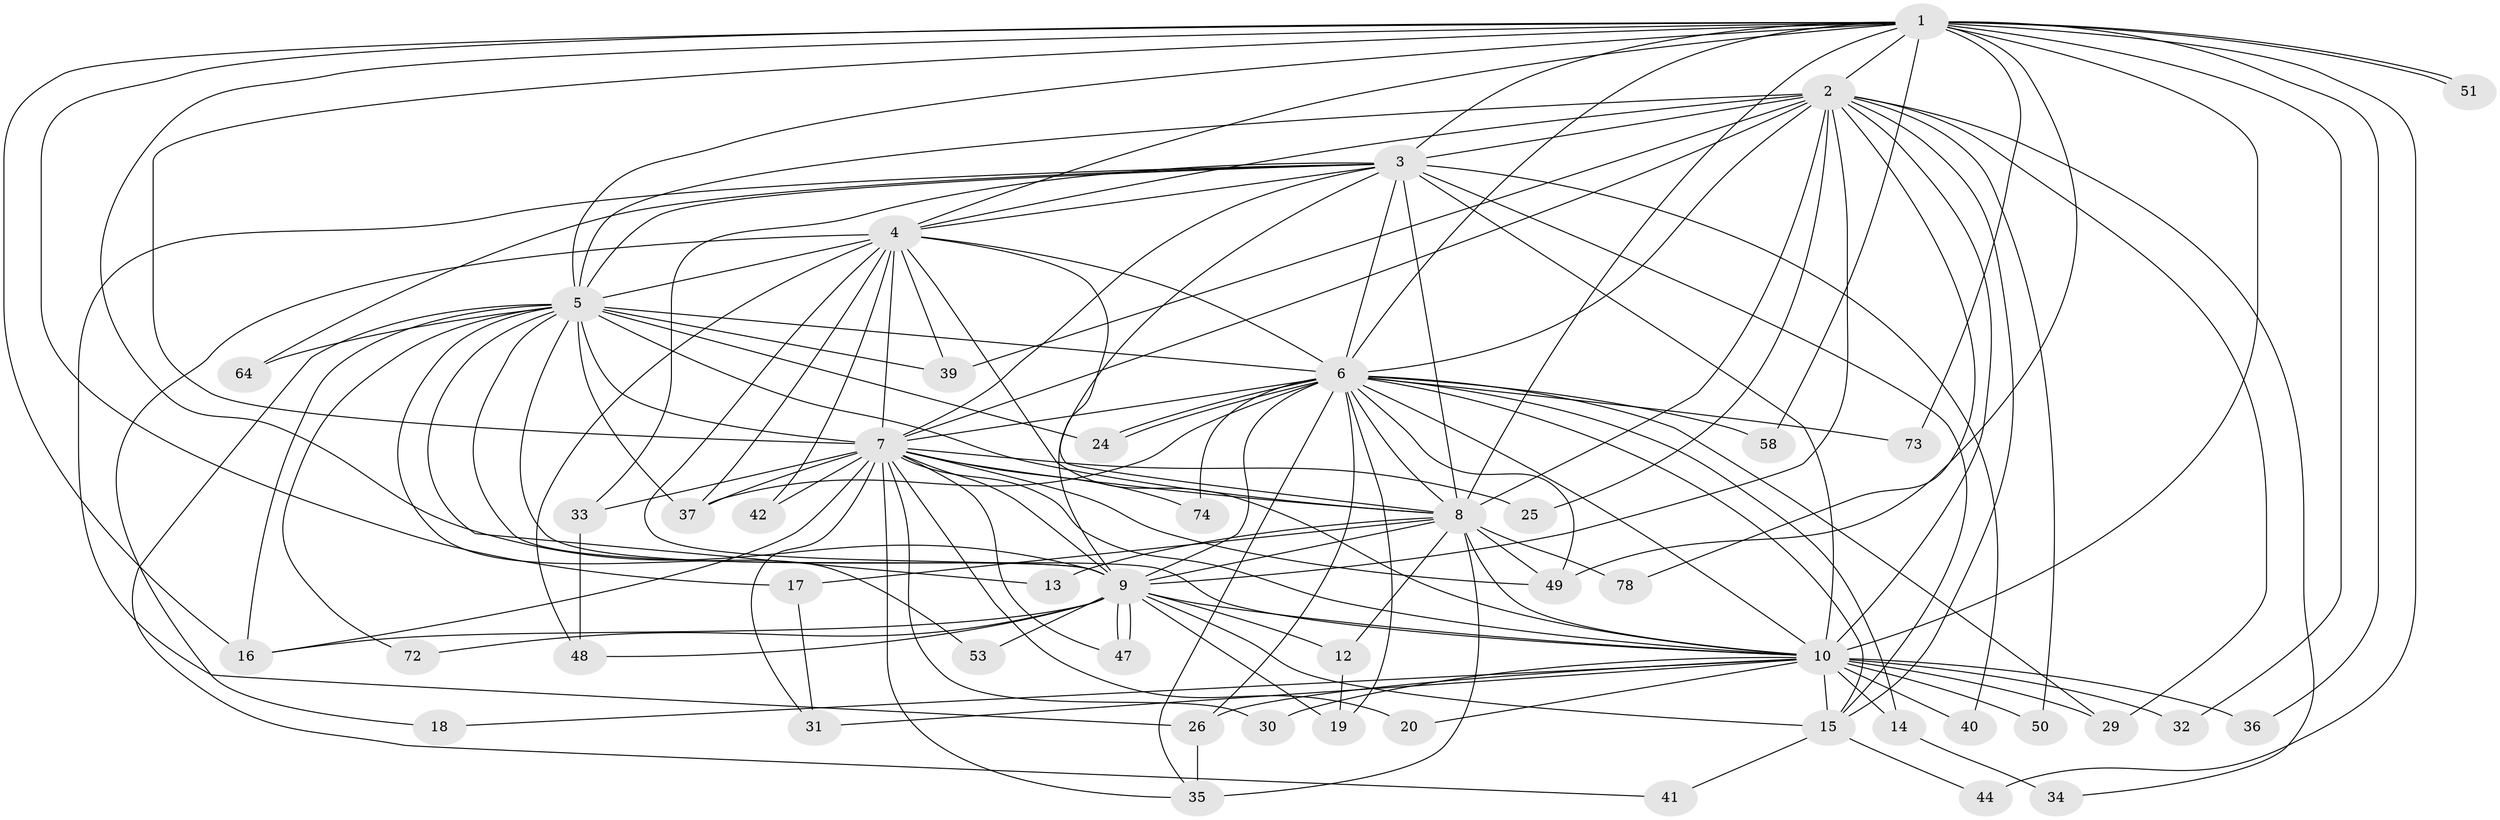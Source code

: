 // original degree distribution, {22: 0.0125, 16: 0.0125, 15: 0.025, 19: 0.0125, 23: 0.0125, 20: 0.0125, 18: 0.025, 25: 0.0125, 4: 0.0875, 3: 0.2125, 2: 0.55, 7: 0.0125, 5: 0.0125}
// Generated by graph-tools (version 1.1) at 2025/17/03/04/25 18:17:40]
// undirected, 48 vertices, 140 edges
graph export_dot {
graph [start="1"]
  node [color=gray90,style=filled];
  1 [super="+55"];
  2;
  3 [super="+22"];
  4;
  5 [super="+28+59"];
  6;
  7 [super="+23"];
  8;
  9;
  10 [super="+57+11+56+62+77"];
  12;
  13;
  14;
  15 [super="+61+69"];
  16 [super="+63"];
  17 [super="+21"];
  18;
  19 [super="+27"];
  20;
  24 [super="+45"];
  25;
  26 [super="+54"];
  29 [super="+52"];
  30;
  31 [super="+65"];
  32;
  33 [super="+60"];
  34;
  35 [super="+80+46"];
  36;
  37 [super="+75"];
  39 [super="+71"];
  40;
  41;
  42;
  44;
  47 [super="+68"];
  48;
  49 [super="+67"];
  50;
  51;
  53;
  58;
  64;
  72;
  73;
  74;
  78;
  1 -- 2;
  1 -- 3;
  1 -- 4;
  1 -- 5;
  1 -- 6;
  1 -- 7;
  1 -- 8;
  1 -- 9;
  1 -- 10 [weight=3];
  1 -- 16;
  1 -- 17 [weight=2];
  1 -- 32;
  1 -- 36;
  1 -- 44;
  1 -- 51;
  1 -- 51;
  1 -- 58;
  1 -- 73;
  1 -- 49;
  2 -- 3;
  2 -- 4;
  2 -- 5;
  2 -- 6;
  2 -- 7;
  2 -- 8;
  2 -- 9;
  2 -- 10;
  2 -- 15;
  2 -- 25;
  2 -- 29;
  2 -- 34;
  2 -- 39;
  2 -- 50;
  2 -- 78;
  3 -- 4;
  3 -- 5;
  3 -- 6;
  3 -- 7;
  3 -- 8;
  3 -- 9;
  3 -- 10 [weight=3];
  3 -- 33;
  3 -- 64;
  3 -- 40;
  3 -- 26;
  3 -- 15;
  4 -- 5 [weight=2];
  4 -- 6;
  4 -- 7;
  4 -- 8;
  4 -- 9;
  4 -- 10;
  4 -- 18;
  4 -- 42;
  4 -- 48;
  4 -- 37;
  4 -- 39;
  5 -- 6 [weight=2];
  5 -- 7 [weight=2];
  5 -- 8 [weight=2];
  5 -- 9;
  5 -- 10;
  5 -- 13;
  5 -- 16;
  5 -- 39;
  5 -- 64;
  5 -- 72;
  5 -- 24;
  5 -- 37;
  5 -- 53;
  5 -- 41;
  6 -- 7;
  6 -- 8;
  6 -- 9;
  6 -- 10;
  6 -- 14;
  6 -- 19;
  6 -- 24;
  6 -- 24;
  6 -- 26;
  6 -- 29;
  6 -- 35;
  6 -- 37;
  6 -- 49;
  6 -- 58;
  6 -- 73;
  6 -- 74;
  6 -- 15;
  7 -- 8;
  7 -- 9;
  7 -- 10;
  7 -- 20;
  7 -- 31;
  7 -- 33;
  7 -- 37 [weight=2];
  7 -- 42;
  7 -- 74;
  7 -- 49;
  7 -- 47;
  7 -- 25;
  7 -- 30;
  7 -- 16;
  7 -- 35;
  8 -- 9;
  8 -- 10 [weight=2];
  8 -- 12;
  8 -- 13;
  8 -- 17;
  8 -- 35 [weight=2];
  8 -- 49;
  8 -- 78;
  9 -- 10;
  9 -- 12;
  9 -- 15;
  9 -- 19;
  9 -- 47;
  9 -- 47;
  9 -- 48;
  9 -- 53;
  9 -- 72;
  9 -- 16;
  10 -- 14;
  10 -- 18;
  10 -- 20;
  10 -- 26;
  10 -- 30;
  10 -- 31 [weight=2];
  10 -- 32;
  10 -- 36;
  10 -- 40;
  10 -- 50;
  10 -- 29;
  10 -- 15;
  12 -- 19;
  14 -- 34;
  15 -- 41;
  15 -- 44;
  17 -- 31;
  26 -- 35;
  33 -- 48;
}
